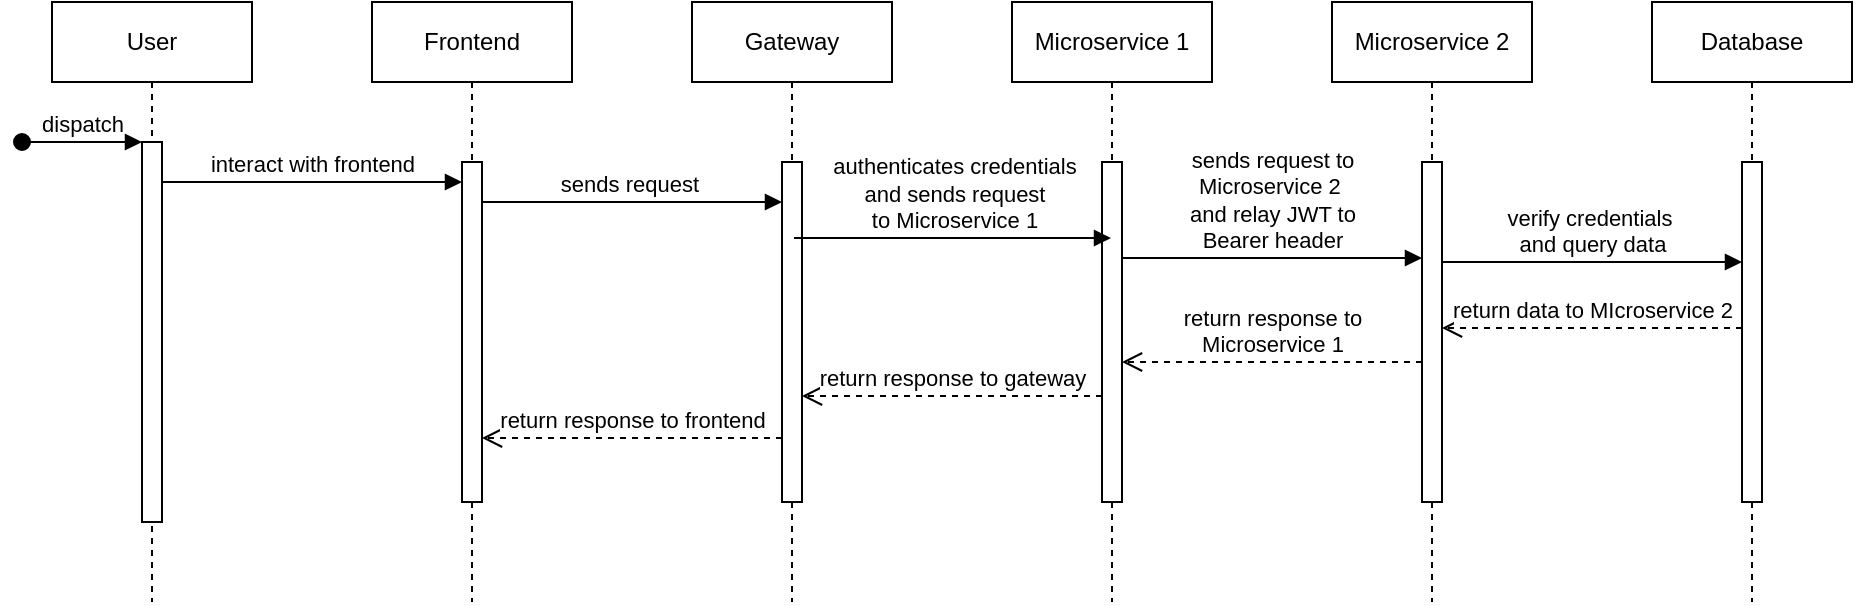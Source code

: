 <mxfile version="21.3.6" type="device">
  <diagram name="Page-1" id="2YBvvXClWsGukQMizWep">
    <mxGraphModel dx="995" dy="1167" grid="1" gridSize="10" guides="1" tooltips="1" connect="1" arrows="1" fold="1" page="1" pageScale="1" pageWidth="1600" pageHeight="900" math="0" shadow="0">
      <root>
        <mxCell id="0" />
        <mxCell id="1" parent="0" />
        <mxCell id="aM9ryv3xv72pqoxQDRHE-1" value="User" style="shape=umlLifeline;perimeter=lifelinePerimeter;whiteSpace=wrap;html=1;container=0;dropTarget=0;collapsible=0;recursiveResize=0;outlineConnect=0;portConstraint=eastwest;newEdgeStyle={&quot;edgeStyle&quot;:&quot;elbowEdgeStyle&quot;,&quot;elbow&quot;:&quot;vertical&quot;,&quot;curved&quot;:0,&quot;rounded&quot;:0};" parent="1" vertex="1">
          <mxGeometry x="360" y="40" width="100" height="300" as="geometry" />
        </mxCell>
        <mxCell id="aM9ryv3xv72pqoxQDRHE-2" value="" style="html=1;points=[];perimeter=orthogonalPerimeter;outlineConnect=0;targetShapes=umlLifeline;portConstraint=eastwest;newEdgeStyle={&quot;edgeStyle&quot;:&quot;elbowEdgeStyle&quot;,&quot;elbow&quot;:&quot;vertical&quot;,&quot;curved&quot;:0,&quot;rounded&quot;:0};" parent="aM9ryv3xv72pqoxQDRHE-1" vertex="1">
          <mxGeometry x="45" y="70" width="10" height="190" as="geometry" />
        </mxCell>
        <mxCell id="aM9ryv3xv72pqoxQDRHE-3" value="dispatch" style="html=1;verticalAlign=bottom;startArrow=oval;endArrow=block;startSize=8;edgeStyle=elbowEdgeStyle;elbow=vertical;curved=0;rounded=0;" parent="aM9ryv3xv72pqoxQDRHE-1" target="aM9ryv3xv72pqoxQDRHE-2" edge="1">
          <mxGeometry relative="1" as="geometry">
            <mxPoint x="-15" y="70" as="sourcePoint" />
          </mxGeometry>
        </mxCell>
        <mxCell id="aM9ryv3xv72pqoxQDRHE-5" value="Frontend" style="shape=umlLifeline;perimeter=lifelinePerimeter;whiteSpace=wrap;html=1;container=0;dropTarget=0;collapsible=0;recursiveResize=0;outlineConnect=0;portConstraint=eastwest;newEdgeStyle={&quot;edgeStyle&quot;:&quot;elbowEdgeStyle&quot;,&quot;elbow&quot;:&quot;vertical&quot;,&quot;curved&quot;:0,&quot;rounded&quot;:0};" parent="1" vertex="1">
          <mxGeometry x="520" y="40" width="100" height="300" as="geometry" />
        </mxCell>
        <mxCell id="aM9ryv3xv72pqoxQDRHE-6" value="" style="html=1;points=[];perimeter=orthogonalPerimeter;outlineConnect=0;targetShapes=umlLifeline;portConstraint=eastwest;newEdgeStyle={&quot;edgeStyle&quot;:&quot;elbowEdgeStyle&quot;,&quot;elbow&quot;:&quot;vertical&quot;,&quot;curved&quot;:0,&quot;rounded&quot;:0};" parent="aM9ryv3xv72pqoxQDRHE-5" vertex="1">
          <mxGeometry x="45" y="80" width="10" height="170" as="geometry" />
        </mxCell>
        <mxCell id="aM9ryv3xv72pqoxQDRHE-7" value="interact with frontend" style="html=1;verticalAlign=bottom;endArrow=block;edgeStyle=elbowEdgeStyle;elbow=vertical;curved=0;rounded=0;" parent="1" source="aM9ryv3xv72pqoxQDRHE-2" target="aM9ryv3xv72pqoxQDRHE-6" edge="1">
          <mxGeometry relative="1" as="geometry">
            <mxPoint x="503" y="140" as="sourcePoint" />
            <Array as="points">
              <mxPoint x="488" y="130" />
            </Array>
          </mxGeometry>
        </mxCell>
        <mxCell id="ujOKNdPDXDzBWs4RgRiH-1" value="Gateway" style="shape=umlLifeline;perimeter=lifelinePerimeter;whiteSpace=wrap;html=1;container=0;dropTarget=0;collapsible=0;recursiveResize=0;outlineConnect=0;portConstraint=eastwest;newEdgeStyle={&quot;edgeStyle&quot;:&quot;elbowEdgeStyle&quot;,&quot;elbow&quot;:&quot;vertical&quot;,&quot;curved&quot;:0,&quot;rounded&quot;:0};" parent="1" vertex="1">
          <mxGeometry x="680" y="40" width="100" height="300" as="geometry" />
        </mxCell>
        <mxCell id="ujOKNdPDXDzBWs4RgRiH-2" value="" style="html=1;points=[];perimeter=orthogonalPerimeter;outlineConnect=0;targetShapes=umlLifeline;portConstraint=eastwest;newEdgeStyle={&quot;edgeStyle&quot;:&quot;elbowEdgeStyle&quot;,&quot;elbow&quot;:&quot;vertical&quot;,&quot;curved&quot;:0,&quot;rounded&quot;:0};" parent="ujOKNdPDXDzBWs4RgRiH-1" vertex="1">
          <mxGeometry x="45" y="80" width="10" height="170" as="geometry" />
        </mxCell>
        <mxCell id="ujOKNdPDXDzBWs4RgRiH-5" value="Microservice 1" style="shape=umlLifeline;perimeter=lifelinePerimeter;whiteSpace=wrap;html=1;container=0;dropTarget=0;collapsible=0;recursiveResize=0;outlineConnect=0;portConstraint=eastwest;newEdgeStyle={&quot;edgeStyle&quot;:&quot;elbowEdgeStyle&quot;,&quot;elbow&quot;:&quot;vertical&quot;,&quot;curved&quot;:0,&quot;rounded&quot;:0};" parent="1" vertex="1">
          <mxGeometry x="840" y="40" width="100" height="300" as="geometry" />
        </mxCell>
        <mxCell id="ujOKNdPDXDzBWs4RgRiH-6" value="" style="html=1;points=[];perimeter=orthogonalPerimeter;outlineConnect=0;targetShapes=umlLifeline;portConstraint=eastwest;newEdgeStyle={&quot;edgeStyle&quot;:&quot;elbowEdgeStyle&quot;,&quot;elbow&quot;:&quot;vertical&quot;,&quot;curved&quot;:0,&quot;rounded&quot;:0};" parent="ujOKNdPDXDzBWs4RgRiH-5" vertex="1">
          <mxGeometry x="45" y="80" width="10" height="170" as="geometry" />
        </mxCell>
        <mxCell id="ujOKNdPDXDzBWs4RgRiH-7" value="Database" style="shape=umlLifeline;perimeter=lifelinePerimeter;whiteSpace=wrap;html=1;container=0;dropTarget=0;collapsible=0;recursiveResize=0;outlineConnect=0;portConstraint=eastwest;newEdgeStyle={&quot;edgeStyle&quot;:&quot;elbowEdgeStyle&quot;,&quot;elbow&quot;:&quot;vertical&quot;,&quot;curved&quot;:0,&quot;rounded&quot;:0};" parent="1" vertex="1">
          <mxGeometry x="1160" y="40" width="100" height="300" as="geometry" />
        </mxCell>
        <mxCell id="ujOKNdPDXDzBWs4RgRiH-8" value="" style="html=1;points=[];perimeter=orthogonalPerimeter;outlineConnect=0;targetShapes=umlLifeline;portConstraint=eastwest;newEdgeStyle={&quot;edgeStyle&quot;:&quot;elbowEdgeStyle&quot;,&quot;elbow&quot;:&quot;vertical&quot;,&quot;curved&quot;:0,&quot;rounded&quot;:0};" parent="ujOKNdPDXDzBWs4RgRiH-7" vertex="1">
          <mxGeometry x="45" y="80" width="10" height="170" as="geometry" />
        </mxCell>
        <mxCell id="ujOKNdPDXDzBWs4RgRiH-10" value="sends request&amp;nbsp;" style="html=1;verticalAlign=bottom;endArrow=block;edgeStyle=elbowEdgeStyle;elbow=vertical;curved=0;rounded=0;" parent="1" source="aM9ryv3xv72pqoxQDRHE-6" target="ujOKNdPDXDzBWs4RgRiH-2" edge="1">
          <mxGeometry relative="1" as="geometry">
            <mxPoint x="598" y="140" as="sourcePoint" />
            <Array as="points">
              <mxPoint x="653" y="140" />
            </Array>
            <mxPoint x="722" y="140" as="targetPoint" />
          </mxGeometry>
        </mxCell>
        <mxCell id="ujOKNdPDXDzBWs4RgRiH-14" value="authenticates credentials &lt;br&gt;and sends request &lt;br&gt;to Microservice 1" style="html=1;verticalAlign=bottom;endArrow=block;edgeStyle=elbowEdgeStyle;elbow=horizontal;curved=0;rounded=0;" parent="1" edge="1">
          <mxGeometry relative="1" as="geometry">
            <mxPoint x="731" y="158" as="sourcePoint" />
            <Array as="points">
              <mxPoint x="823" y="158" />
            </Array>
            <mxPoint x="889.5" y="158" as="targetPoint" />
          </mxGeometry>
        </mxCell>
        <mxCell id="ujOKNdPDXDzBWs4RgRiH-15" value="verify credentials&amp;nbsp;&lt;br&gt;and query data" style="html=1;verticalAlign=bottom;endArrow=block;edgeStyle=elbowEdgeStyle;elbow=vertical;curved=0;rounded=0;" parent="1" edge="1" target="ujOKNdPDXDzBWs4RgRiH-8" source="f3-B5Yhi2V6UqYgTszxD-2">
          <mxGeometry relative="1" as="geometry">
            <mxPoint x="900" y="173" as="sourcePoint" />
            <Array as="points">
              <mxPoint x="1140" y="170" />
            </Array>
            <mxPoint x="1054" y="173" as="targetPoint" />
          </mxGeometry>
        </mxCell>
        <mxCell id="ujOKNdPDXDzBWs4RgRiH-16" value="return data to MIcroservice 2" style="html=1;verticalAlign=bottom;endArrow=open;dashed=1;endSize=8;edgeStyle=elbowEdgeStyle;elbow=vertical;curved=0;rounded=0;" parent="1" edge="1">
          <mxGeometry relative="1" as="geometry">
            <mxPoint x="1055" y="203" as="targetPoint" />
            <Array as="points">
              <mxPoint x="1100" y="203" />
              <mxPoint x="1000" y="133" />
              <mxPoint x="1150" y="133" />
            </Array>
            <mxPoint x="1205" y="203" as="sourcePoint" />
          </mxGeometry>
        </mxCell>
        <mxCell id="ujOKNdPDXDzBWs4RgRiH-17" value="return response to gateway" style="html=1;verticalAlign=bottom;endArrow=open;dashed=1;endSize=8;edgeStyle=elbowEdgeStyle;elbow=vertical;curved=0;rounded=0;" parent="1" edge="1">
          <mxGeometry relative="1" as="geometry">
            <mxPoint x="735" y="237" as="targetPoint" />
            <Array as="points" />
            <mxPoint x="885" y="237" as="sourcePoint" />
          </mxGeometry>
        </mxCell>
        <mxCell id="ujOKNdPDXDzBWs4RgRiH-19" value="return response to frontend" style="html=1;verticalAlign=bottom;endArrow=open;dashed=1;endSize=8;edgeStyle=elbowEdgeStyle;elbow=horizontal;curved=0;rounded=0;" parent="1" edge="1">
          <mxGeometry relative="1" as="geometry">
            <mxPoint x="575" y="258" as="targetPoint" />
            <Array as="points">
              <mxPoint x="660" y="258" />
            </Array>
            <mxPoint x="725" y="258" as="sourcePoint" />
          </mxGeometry>
        </mxCell>
        <mxCell id="f3-B5Yhi2V6UqYgTszxD-1" value="Microservice 2" style="shape=umlLifeline;perimeter=lifelinePerimeter;whiteSpace=wrap;html=1;container=0;dropTarget=0;collapsible=0;recursiveResize=0;outlineConnect=0;portConstraint=eastwest;newEdgeStyle={&quot;edgeStyle&quot;:&quot;elbowEdgeStyle&quot;,&quot;elbow&quot;:&quot;vertical&quot;,&quot;curved&quot;:0,&quot;rounded&quot;:0};" vertex="1" parent="1">
          <mxGeometry x="1000" y="40" width="100" height="300" as="geometry" />
        </mxCell>
        <mxCell id="f3-B5Yhi2V6UqYgTszxD-2" value="" style="html=1;points=[];perimeter=orthogonalPerimeter;outlineConnect=0;targetShapes=umlLifeline;portConstraint=eastwest;newEdgeStyle={&quot;edgeStyle&quot;:&quot;elbowEdgeStyle&quot;,&quot;elbow&quot;:&quot;vertical&quot;,&quot;curved&quot;:0,&quot;rounded&quot;:0};" vertex="1" parent="f3-B5Yhi2V6UqYgTszxD-1">
          <mxGeometry x="45" y="80" width="10" height="170" as="geometry" />
        </mxCell>
        <mxCell id="f3-B5Yhi2V6UqYgTszxD-3" value="sends&amp;nbsp;request to &lt;br&gt;Microservice 2&amp;nbsp;&lt;br&gt;and relay JWT to &lt;br&gt;Bearer header" style="html=1;verticalAlign=bottom;endArrow=block;edgeStyle=elbowEdgeStyle;elbow=horizontal;curved=0;rounded=0;" edge="1" parent="1" source="ujOKNdPDXDzBWs4RgRiH-6" target="f3-B5Yhi2V6UqYgTszxD-2">
          <mxGeometry relative="1" as="geometry">
            <mxPoint x="890" y="168" as="sourcePoint" />
            <Array as="points">
              <mxPoint x="982" y="168" />
            </Array>
            <mxPoint x="1048.5" y="168" as="targetPoint" />
          </mxGeometry>
        </mxCell>
        <mxCell id="f3-B5Yhi2V6UqYgTszxD-5" value="return response to &lt;br&gt;Microservice 1" style="html=1;verticalAlign=bottom;endArrow=open;dashed=1;endSize=8;edgeStyle=elbowEdgeStyle;elbow=vertical;curved=0;rounded=0;" edge="1" parent="1" source="f3-B5Yhi2V6UqYgTszxD-2" target="ujOKNdPDXDzBWs4RgRiH-6">
          <mxGeometry relative="1" as="geometry">
            <mxPoint x="890" y="220" as="targetPoint" />
            <Array as="points">
              <mxPoint x="950" y="220" />
              <mxPoint x="935" y="220" />
              <mxPoint x="835" y="150" />
              <mxPoint x="985" y="150" />
            </Array>
            <mxPoint x="1040" y="220" as="sourcePoint" />
          </mxGeometry>
        </mxCell>
      </root>
    </mxGraphModel>
  </diagram>
</mxfile>
